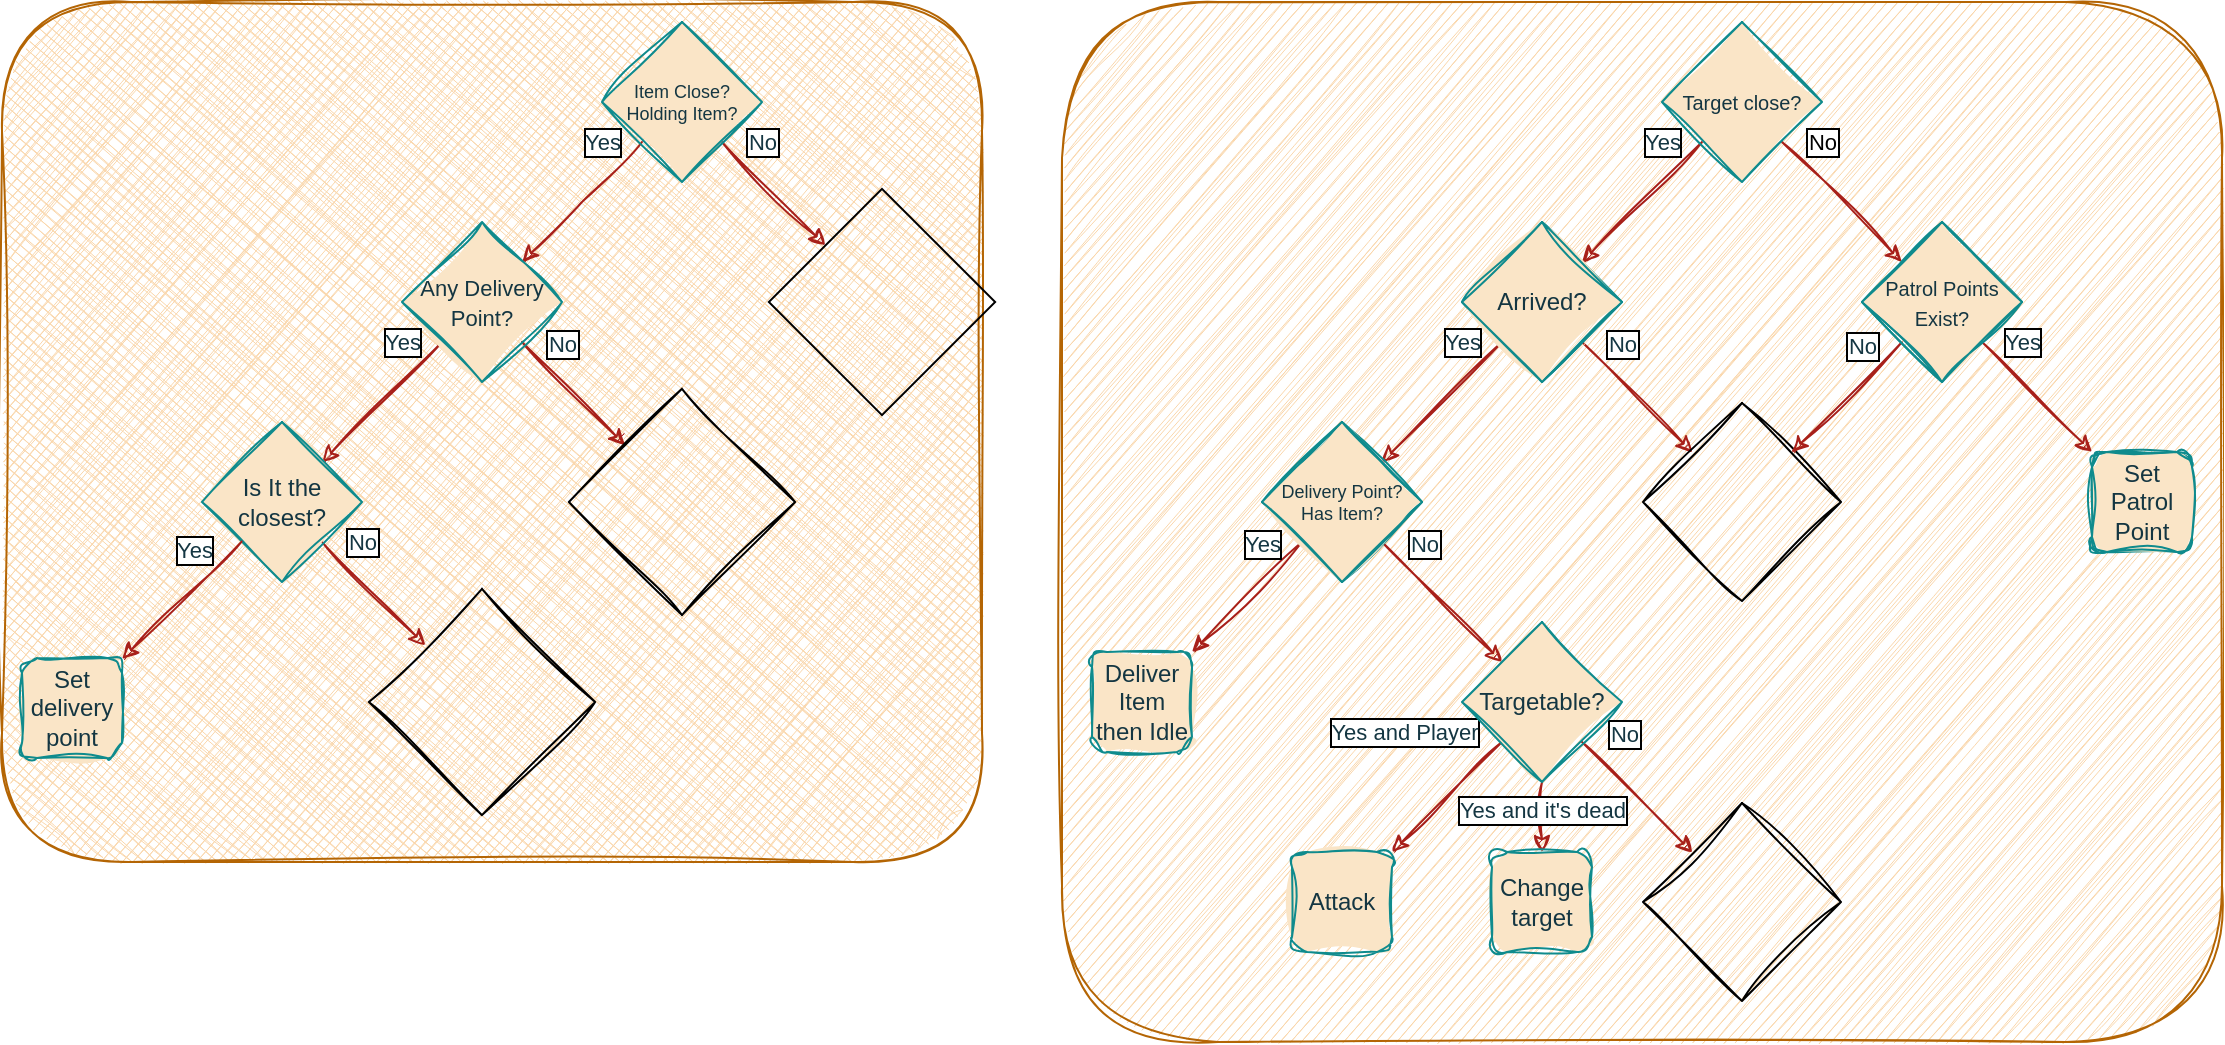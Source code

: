 <mxfile version="21.4.0" type="github">
  <diagram name="Page-1" id="PBjF0S1gfF1iQmg-wnNl">
    <mxGraphModel dx="1050" dy="538" grid="1" gridSize="10" guides="1" tooltips="1" connect="1" arrows="1" fold="1" page="1" pageScale="1" pageWidth="1169" pageHeight="827" math="0" shadow="0">
      <root>
        <mxCell id="0" />
        <mxCell id="1" parent="0" />
        <mxCell id="rl__5Bupo7yeQbn3KmcP-94" value="" style="rounded=1;whiteSpace=wrap;html=1;fillStyle=hachure;shadow=0;glass=0;fillColor=#fad7ac;strokeColor=#b46504;sketch=1;curveFitting=1;jiggle=2;sketchStyle=rough;" parent="1" vertex="1">
          <mxGeometry x="550" y="10" width="580" height="520" as="geometry" />
        </mxCell>
        <mxCell id="rl__5Bupo7yeQbn3KmcP-93" value="" style="rounded=1;whiteSpace=wrap;html=1;fillStyle=cross-hatch;sketch=1;curveFitting=1;jiggle=2;shadow=0;glass=0;fillColor=#fad7ac;strokeColor=#b46504;" parent="1" vertex="1">
          <mxGeometry x="20" y="10" width="490" height="430" as="geometry" />
        </mxCell>
        <mxCell id="rl__5Bupo7yeQbn3KmcP-3" value="" style="rounded=0;orthogonalLoop=1;jettySize=auto;html=1;exitX=0;exitY=1;exitDx=0;exitDy=0;sketch=1;curveFitting=1;jiggle=2;labelBackgroundColor=none;strokeColor=#A8201A;fontColor=default;" parent="1" source="rl__5Bupo7yeQbn3KmcP-1" target="rl__5Bupo7yeQbn3KmcP-2" edge="1">
          <mxGeometry relative="1" as="geometry">
            <Array as="points">
              <mxPoint x="310" y="110" />
            </Array>
          </mxGeometry>
        </mxCell>
        <mxCell id="rl__5Bupo7yeQbn3KmcP-55" value="&lt;div&gt;Yes&lt;/div&gt;" style="edgeLabel;html=1;align=center;verticalAlign=middle;resizable=0;points=[];labelBackgroundColor=default;fontColor=#143642;labelBorderColor=default;" parent="rl__5Bupo7yeQbn3KmcP-3" vertex="1" connectable="0">
          <mxGeometry x="-0.137" relative="1" as="geometry">
            <mxPoint x="6" y="-26" as="offset" />
          </mxGeometry>
        </mxCell>
        <mxCell id="rl__5Bupo7yeQbn3KmcP-19" style="rounded=0;orthogonalLoop=1;jettySize=auto;html=1;exitX=1;exitY=1;exitDx=0;exitDy=0;sketch=1;curveFitting=1;jiggle=2;labelBackgroundColor=none;strokeColor=#A8201A;fontColor=default;" parent="1" source="rl__5Bupo7yeQbn3KmcP-1" target="rl__5Bupo7yeQbn3KmcP-15" edge="1">
          <mxGeometry relative="1" as="geometry" />
        </mxCell>
        <mxCell id="rl__5Bupo7yeQbn3KmcP-56" value="&lt;div&gt;No&lt;/div&gt;" style="edgeLabel;html=1;align=center;verticalAlign=middle;resizable=0;points=[];labelBackgroundColor=default;fontColor=#143642;labelBorderColor=default;" parent="rl__5Bupo7yeQbn3KmcP-19" vertex="1" connectable="0">
          <mxGeometry x="-0.285" relative="1" as="geometry">
            <mxPoint x="1" y="-19" as="offset" />
          </mxGeometry>
        </mxCell>
        <mxCell id="rl__5Bupo7yeQbn3KmcP-1" value="&lt;div style=&quot;font-size: 9px;&quot;&gt;&lt;font style=&quot;font-size: 9px;&quot;&gt;Item Close?&lt;/font&gt;&lt;/div&gt;&lt;div style=&quot;font-size: 9px;&quot;&gt;&lt;font style=&quot;font-size: 9px;&quot;&gt;Holding Item?&lt;br&gt;&lt;/font&gt;&lt;/div&gt;" style="rhombus;whiteSpace=wrap;html=1;fontSize=10;verticalAlign=middle;horizontal=1;sketch=1;curveFitting=1;jiggle=2;labelBackgroundColor=none;fillColor=#FAE5C7;strokeColor=#0F8B8D;fontColor=#143642;fillStyle=solid;" parent="1" vertex="1">
          <mxGeometry x="320" y="20" width="80" height="80" as="geometry" />
        </mxCell>
        <mxCell id="rl__5Bupo7yeQbn3KmcP-24" value="" style="rounded=0;orthogonalLoop=1;jettySize=auto;html=1;sketch=1;curveFitting=1;jiggle=2;labelBackgroundColor=none;strokeColor=#A8201A;fontColor=default;" parent="1" source="rl__5Bupo7yeQbn3KmcP-2" target="rl__5Bupo7yeQbn3KmcP-23" edge="1">
          <mxGeometry relative="1" as="geometry" />
        </mxCell>
        <mxCell id="rl__5Bupo7yeQbn3KmcP-57" value="&lt;div&gt;Yes&lt;/div&gt;" style="edgeLabel;html=1;align=center;verticalAlign=middle;resizable=0;points=[];labelBackgroundColor=default;fontColor=#143642;labelBorderColor=default;" parent="rl__5Bupo7yeQbn3KmcP-24" vertex="1" connectable="0">
          <mxGeometry x="-0.269" relative="1" as="geometry">
            <mxPoint x="2" y="-22" as="offset" />
          </mxGeometry>
        </mxCell>
        <mxCell id="rl__5Bupo7yeQbn3KmcP-26" style="rounded=0;orthogonalLoop=1;jettySize=auto;html=1;sketch=1;curveFitting=1;jiggle=2;labelBackgroundColor=none;strokeColor=#A8201A;fontColor=default;" parent="1" source="rl__5Bupo7yeQbn3KmcP-2" target="rl__5Bupo7yeQbn3KmcP-25" edge="1">
          <mxGeometry relative="1" as="geometry" />
        </mxCell>
        <mxCell id="rl__5Bupo7yeQbn3KmcP-58" value="&lt;div&gt;No&lt;/div&gt;" style="edgeLabel;html=1;align=center;verticalAlign=middle;resizable=0;points=[];labelBackgroundColor=default;fontColor=#143642;labelBorderColor=default;" parent="rl__5Bupo7yeQbn3KmcP-26" vertex="1" connectable="0">
          <mxGeometry x="-0.539" y="1" relative="1" as="geometry">
            <mxPoint x="7" y="-11" as="offset" />
          </mxGeometry>
        </mxCell>
        <mxCell id="rl__5Bupo7yeQbn3KmcP-2" value="&lt;font style=&quot;font-size: 11px;&quot;&gt;Any Delivery Point?&lt;/font&gt;" style="rhombus;whiteSpace=wrap;html=1;sketch=1;curveFitting=1;jiggle=2;labelBackgroundColor=none;fillColor=#FAE5C7;strokeColor=#0F8B8D;fontColor=#143642;fillStyle=solid;" parent="1" vertex="1">
          <mxGeometry x="220" y="120" width="80" height="80" as="geometry" />
        </mxCell>
        <mxCell id="rl__5Bupo7yeQbn3KmcP-15" value="" style="shape=image;html=1;verticalAlign=top;verticalLabelPosition=bottom;labelBackgroundColor=none;imageAspect=0;aspect=fixed;image=https://cdn0.iconfinder.com/data/icons/phosphor-fill-vol-4/256/spiral-fill-128.png;imageBackground=none;imageBorder=none;rotation=135;direction=north;fillColor=#FAE5C7;strokeColor=#0F8B8D;fontColor=#143642;fillOpacity=75;" parent="1" vertex="1">
          <mxGeometry x="420" y="120" width="80" height="80" as="geometry" />
        </mxCell>
        <mxCell id="rl__5Bupo7yeQbn3KmcP-28" style="rounded=0;orthogonalLoop=1;jettySize=auto;html=1;sketch=1;curveFitting=1;jiggle=2;labelBackgroundColor=none;strokeColor=#A8201A;fontColor=default;" parent="1" source="rl__5Bupo7yeQbn3KmcP-23" target="rl__5Bupo7yeQbn3KmcP-27" edge="1">
          <mxGeometry relative="1" as="geometry" />
        </mxCell>
        <mxCell id="rl__5Bupo7yeQbn3KmcP-59" value="&lt;div&gt;No&lt;/div&gt;" style="edgeLabel;html=1;align=center;verticalAlign=middle;resizable=0;points=[];labelBackgroundColor=default;fontColor=#143642;labelBorderColor=default;" parent="rl__5Bupo7yeQbn3KmcP-28" vertex="1" connectable="0">
          <mxGeometry x="-0.539" y="-2" relative="1" as="geometry">
            <mxPoint x="9" y="-14" as="offset" />
          </mxGeometry>
        </mxCell>
        <mxCell id="rl__5Bupo7yeQbn3KmcP-23" value="Is It the closest?" style="rhombus;whiteSpace=wrap;html=1;sketch=1;curveFitting=1;jiggle=2;labelBackgroundColor=none;fillColor=#FAE5C7;strokeColor=#0F8B8D;fontColor=#143642;fillStyle=solid;" parent="1" vertex="1">
          <mxGeometry x="120" y="220" width="80" height="80" as="geometry" />
        </mxCell>
        <mxCell id="rl__5Bupo7yeQbn3KmcP-25" value="" style="shape=image;html=1;verticalAlign=top;verticalLabelPosition=bottom;labelBackgroundColor=none;imageAspect=0;aspect=fixed;image=https://cdn0.iconfinder.com/data/icons/phosphor-fill-vol-4/256/spiral-fill-128.png;imageBackground=none;imageBorder=none;rotation=135;direction=north;sketch=1;curveFitting=1;jiggle=2;fillColor=#FAE5C7;strokeColor=#0F8B8D;fontColor=#143642;fillOpacity=75;" parent="1" vertex="1">
          <mxGeometry x="320" y="220" width="80" height="80" as="geometry" />
        </mxCell>
        <mxCell id="rl__5Bupo7yeQbn3KmcP-27" value="" style="shape=image;html=1;verticalAlign=top;verticalLabelPosition=bottom;labelBackgroundColor=none;imageAspect=0;aspect=fixed;image=https://cdn0.iconfinder.com/data/icons/phosphor-fill-vol-4/256/spiral-fill-128.png;imageBackground=none;imageBorder=default;rotation=135;direction=north;sketch=1;curveFitting=1;jiggle=2;fillColor=#FAE5C7;strokeColor=#0F8B8D;fontColor=#143642;fillOpacity=75;" parent="1" vertex="1">
          <mxGeometry x="220" y="320" width="80" height="80" as="geometry" />
        </mxCell>
        <mxCell id="rl__5Bupo7yeQbn3KmcP-34" value="" style="rounded=0;orthogonalLoop=1;jettySize=auto;html=1;sketch=1;curveFitting=1;jiggle=2;labelBackgroundColor=none;strokeColor=#A8201A;fontColor=default;" parent="1" source="rl__5Bupo7yeQbn3KmcP-23" target="rl__5Bupo7yeQbn3KmcP-33" edge="1">
          <mxGeometry relative="1" as="geometry">
            <mxPoint x="140" y="280" as="sourcePoint" />
            <mxPoint x="80" y="320" as="targetPoint" />
          </mxGeometry>
        </mxCell>
        <mxCell id="rl__5Bupo7yeQbn3KmcP-60" value="Yes" style="edgeLabel;html=1;align=center;verticalAlign=middle;resizable=0;points=[];labelBackgroundColor=default;fontColor=#143642;labelBorderColor=default;" parent="rl__5Bupo7yeQbn3KmcP-34" vertex="1" connectable="0">
          <mxGeometry x="-0.285" y="1" relative="1" as="geometry">
            <mxPoint x="-3" y="-18" as="offset" />
          </mxGeometry>
        </mxCell>
        <mxCell id="rl__5Bupo7yeQbn3KmcP-33" value="&lt;div&gt;Set delivery point&lt;/div&gt;" style="rounded=1;whiteSpace=wrap;html=1;sketch=1;curveFitting=1;jiggle=2;labelBackgroundColor=none;fillColor=#FAE5C7;strokeColor=#0F8B8D;fontColor=#143642;fillStyle=solid;" parent="1" vertex="1">
          <mxGeometry x="30" y="338" width="50" height="50" as="geometry" />
        </mxCell>
        <mxCell id="rl__5Bupo7yeQbn3KmcP-37" value="" style="rounded=0;orthogonalLoop=1;jettySize=auto;html=1;exitX=0;exitY=1;exitDx=0;exitDy=0;sketch=1;curveFitting=1;jiggle=2;labelBackgroundColor=none;strokeColor=#A8201A;fontColor=default;" parent="1" source="rl__5Bupo7yeQbn3KmcP-39" target="rl__5Bupo7yeQbn3KmcP-42" edge="1">
          <mxGeometry relative="1" as="geometry" />
        </mxCell>
        <mxCell id="rl__5Bupo7yeQbn3KmcP-61" value="Yes" style="edgeLabel;html=1;align=center;verticalAlign=middle;resizable=0;points=[];labelBackgroundColor=default;fontColor=#143642;labelBorderColor=default;" parent="rl__5Bupo7yeQbn3KmcP-37" vertex="1" connectable="0">
          <mxGeometry x="-0.548" y="-2" relative="1" as="geometry">
            <mxPoint x="-5" y="-12" as="offset" />
          </mxGeometry>
        </mxCell>
        <mxCell id="rl__5Bupo7yeQbn3KmcP-38" style="rounded=0;orthogonalLoop=1;jettySize=auto;html=1;exitX=1;exitY=1;exitDx=0;exitDy=0;sketch=1;curveFitting=1;jiggle=2;labelBackgroundColor=none;strokeColor=#A8201A;fontColor=default;" parent="1" source="rl__5Bupo7yeQbn3KmcP-39" target="rl__5Bupo7yeQbn3KmcP-85" edge="1">
          <mxGeometry relative="1" as="geometry">
            <mxPoint x="961.716" y="131.716" as="targetPoint" />
          </mxGeometry>
        </mxCell>
        <mxCell id="yZFsFho2u4ve9HUeRBpO-1" value="No" style="edgeLabel;html=1;align=center;verticalAlign=middle;resizable=0;points=[];labelBorderColor=default;" vertex="1" connectable="0" parent="rl__5Bupo7yeQbn3KmcP-38">
          <mxGeometry x="-0.489" y="1" relative="1" as="geometry">
            <mxPoint x="4" y="-15" as="offset" />
          </mxGeometry>
        </mxCell>
        <mxCell id="rl__5Bupo7yeQbn3KmcP-39" value="Target close?" style="rhombus;whiteSpace=wrap;html=1;fontSize=10;verticalAlign=middle;horizontal=1;sketch=1;curveFitting=1;jiggle=2;labelBackgroundColor=none;fillColor=#FAE5C7;strokeColor=#0F8B8D;fontColor=#143642;fillStyle=solid;" parent="1" vertex="1">
          <mxGeometry x="850" y="20" width="80" height="80" as="geometry" />
        </mxCell>
        <mxCell id="rl__5Bupo7yeQbn3KmcP-40" value="" style="rounded=0;orthogonalLoop=1;jettySize=auto;html=1;sketch=1;curveFitting=1;jiggle=2;labelBackgroundColor=none;strokeColor=#A8201A;fontColor=default;" parent="1" source="rl__5Bupo7yeQbn3KmcP-42" target="rl__5Bupo7yeQbn3KmcP-45" edge="1">
          <mxGeometry relative="1" as="geometry" />
        </mxCell>
        <mxCell id="rl__5Bupo7yeQbn3KmcP-62" value="Yes" style="edgeLabel;html=1;align=center;verticalAlign=middle;resizable=0;points=[];labelBackgroundColor=default;fontColor=#143642;labelBorderColor=default;" parent="rl__5Bupo7yeQbn3KmcP-40" vertex="1" connectable="0">
          <mxGeometry x="-0.26" y="-1" relative="1" as="geometry">
            <mxPoint x="3" y="-22" as="offset" />
          </mxGeometry>
        </mxCell>
        <mxCell id="rl__5Bupo7yeQbn3KmcP-41" style="rounded=0;orthogonalLoop=1;jettySize=auto;html=1;sketch=1;curveFitting=1;jiggle=2;labelBackgroundColor=none;strokeColor=#A8201A;fontColor=default;" parent="1" source="rl__5Bupo7yeQbn3KmcP-42" target="rl__5Bupo7yeQbn3KmcP-46" edge="1">
          <mxGeometry relative="1" as="geometry" />
        </mxCell>
        <mxCell id="rl__5Bupo7yeQbn3KmcP-86" value="No" style="edgeLabel;html=1;align=center;verticalAlign=middle;resizable=0;points=[];labelBackgroundColor=default;fontColor=#143642;labelBorderColor=default;" parent="rl__5Bupo7yeQbn3KmcP-41" vertex="1" connectable="0">
          <mxGeometry x="-0.405" y="-1" relative="1" as="geometry">
            <mxPoint x="4" y="-16" as="offset" />
          </mxGeometry>
        </mxCell>
        <mxCell id="rl__5Bupo7yeQbn3KmcP-42" value="Arrived?" style="rhombus;whiteSpace=wrap;html=1;sketch=1;curveFitting=1;jiggle=2;labelBackgroundColor=none;fillColor=#FAE5C7;strokeColor=#0F8B8D;fontColor=#143642;" parent="1" vertex="1">
          <mxGeometry x="750" y="120" width="80" height="80" as="geometry" />
        </mxCell>
        <mxCell id="rl__5Bupo7yeQbn3KmcP-44" style="rounded=0;orthogonalLoop=1;jettySize=auto;html=1;endArrow=classic;endFill=1;sketch=1;curveFitting=1;jiggle=2;labelBackgroundColor=none;strokeColor=#A8201A;fontColor=default;" parent="1" source="rl__5Bupo7yeQbn3KmcP-45" target="rl__5Bupo7yeQbn3KmcP-50" edge="1">
          <mxGeometry relative="1" as="geometry">
            <mxPoint x="761.716" y="331.716" as="targetPoint" />
          </mxGeometry>
        </mxCell>
        <mxCell id="rl__5Bupo7yeQbn3KmcP-80" value="No" style="edgeLabel;html=1;align=center;verticalAlign=middle;resizable=0;points=[];labelBackgroundColor=default;fontColor=#143642;labelBorderColor=default;" parent="rl__5Bupo7yeQbn3KmcP-44" vertex="1" connectable="0">
          <mxGeometry x="-0.258" relative="1" as="geometry">
            <mxPoint x="-2" y="-22" as="offset" />
          </mxGeometry>
        </mxCell>
        <mxCell id="rl__5Bupo7yeQbn3KmcP-45" value="&lt;div style=&quot;font-size: 9px;&quot;&gt;&lt;font style=&quot;font-size: 9px;&quot;&gt;Delivery Point?&lt;/font&gt;&lt;/div&gt;&lt;div style=&quot;font-size: 9px;&quot;&gt;&lt;font style=&quot;font-size: 9px;&quot;&gt;Has Item?&lt;br&gt;&lt;/font&gt;&lt;/div&gt;" style="rhombus;whiteSpace=wrap;html=1;sketch=1;curveFitting=1;jiggle=2;labelBackgroundColor=none;fillColor=#FAE5C7;strokeColor=#0F8B8D;fontColor=#143642;" parent="1" vertex="1">
          <mxGeometry x="650" y="220" width="80" height="80" as="geometry" />
        </mxCell>
        <mxCell id="rl__5Bupo7yeQbn3KmcP-46" value="" style="shape=image;html=1;verticalAlign=top;verticalLabelPosition=bottom;labelBackgroundColor=none;imageAspect=0;aspect=fixed;image=https://cdn0.iconfinder.com/data/icons/phosphor-fill-vol-4/256/spiral-fill-128.png;imageBackground=none;imageBorder=default;rotation=135;direction=north;sketch=1;curveFitting=1;jiggle=2;fillColor=#FAE5C7;strokeColor=#0F8B8D;fontColor=#143642;fillOpacity=75;sketchStyle=rough;" parent="1" vertex="1">
          <mxGeometry x="855" y="225" width="70" height="70" as="geometry" />
        </mxCell>
        <mxCell id="rl__5Bupo7yeQbn3KmcP-48" value="" style="rounded=0;orthogonalLoop=1;jettySize=auto;html=1;sketch=1;curveFitting=1;jiggle=2;labelBackgroundColor=none;strokeColor=#A8201A;fontColor=default;" parent="1" source="rl__5Bupo7yeQbn3KmcP-45" target="rl__5Bupo7yeQbn3KmcP-49" edge="1">
          <mxGeometry relative="1" as="geometry">
            <mxPoint x="670" y="280" as="sourcePoint" />
            <mxPoint x="610" y="320" as="targetPoint" />
          </mxGeometry>
        </mxCell>
        <mxCell id="rl__5Bupo7yeQbn3KmcP-54" value="&lt;div&gt;Yes&lt;/div&gt;" style="edgeLabel;html=1;align=center;verticalAlign=middle;resizable=0;points=[];labelBackgroundColor=default;fontColor=#143642;labelBorderColor=default;" parent="rl__5Bupo7yeQbn3KmcP-48" vertex="1" connectable="0">
          <mxGeometry x="-0.349" y="-2" relative="1" as="geometry">
            <mxPoint x="-1" y="-16" as="offset" />
          </mxGeometry>
        </mxCell>
        <mxCell id="rl__5Bupo7yeQbn3KmcP-49" value="Deliver Item then Idle" style="rounded=1;whiteSpace=wrap;html=1;sketch=1;curveFitting=1;jiggle=2;labelBackgroundColor=none;fillColor=#FAE5C7;strokeColor=#0F8B8D;fontColor=#143642;fillStyle=solid;" parent="1" vertex="1">
          <mxGeometry x="565" y="335" width="50" height="50" as="geometry" />
        </mxCell>
        <mxCell id="rl__5Bupo7yeQbn3KmcP-75" style="rounded=0;orthogonalLoop=1;jettySize=auto;html=1;exitX=0;exitY=1;exitDx=0;exitDy=0;sketch=1;curveFitting=1;jiggle=2;labelBackgroundColor=none;strokeColor=#A8201A;fontColor=default;" parent="1" source="rl__5Bupo7yeQbn3KmcP-50" target="rl__5Bupo7yeQbn3KmcP-74" edge="1">
          <mxGeometry relative="1" as="geometry" />
        </mxCell>
        <mxCell id="rl__5Bupo7yeQbn3KmcP-76" value="Yes and Player" style="edgeLabel;html=1;align=center;verticalAlign=middle;resizable=0;points=[];labelBackgroundColor=default;fontColor=#143642;labelBorderColor=default;" parent="rl__5Bupo7yeQbn3KmcP-75" vertex="1" connectable="0">
          <mxGeometry relative="1" as="geometry">
            <mxPoint x="-22" y="-33" as="offset" />
          </mxGeometry>
        </mxCell>
        <mxCell id="rl__5Bupo7yeQbn3KmcP-78" style="rounded=0;orthogonalLoop=1;jettySize=auto;html=1;sketch=1;curveFitting=1;jiggle=2;labelBackgroundColor=none;strokeColor=#A8201A;fontColor=default;" parent="1" source="rl__5Bupo7yeQbn3KmcP-50" target="rl__5Bupo7yeQbn3KmcP-77" edge="1">
          <mxGeometry relative="1" as="geometry" />
        </mxCell>
        <mxCell id="rl__5Bupo7yeQbn3KmcP-79" value="Yes and it&#39;s dead" style="edgeLabel;html=1;align=center;verticalAlign=middle;resizable=0;points=[];labelBackgroundColor=default;fontColor=#143642;labelBorderColor=default;" parent="rl__5Bupo7yeQbn3KmcP-78" vertex="1" connectable="0">
          <mxGeometry relative="1" as="geometry">
            <mxPoint y="-4" as="offset" />
          </mxGeometry>
        </mxCell>
        <mxCell id="rl__5Bupo7yeQbn3KmcP-83" style="rounded=0;orthogonalLoop=1;jettySize=auto;html=1;sketch=1;curveFitting=1;jiggle=2;labelBackgroundColor=none;strokeColor=#A8201A;fontColor=default;" parent="1" source="rl__5Bupo7yeQbn3KmcP-50" target="rl__5Bupo7yeQbn3KmcP-82" edge="1">
          <mxGeometry relative="1" as="geometry" />
        </mxCell>
        <mxCell id="rl__5Bupo7yeQbn3KmcP-84" value="&lt;div&gt;No&lt;/div&gt;" style="edgeLabel;html=1;align=center;verticalAlign=middle;resizable=0;points=[];labelBackgroundColor=default;fontColor=#143642;labelBorderColor=default;" parent="rl__5Bupo7yeQbn3KmcP-83" vertex="1" connectable="0">
          <mxGeometry x="-0.648" y="-1" relative="1" as="geometry">
            <mxPoint x="12" y="-15" as="offset" />
          </mxGeometry>
        </mxCell>
        <mxCell id="rl__5Bupo7yeQbn3KmcP-50" value="Targetable?" style="rhombus;whiteSpace=wrap;html=1;sketch=1;curveFitting=1;jiggle=2;labelBackgroundColor=none;fillColor=#FAE5C7;strokeColor=#0F8B8D;fontColor=#143642;fillStyle=solid;" parent="1" vertex="1">
          <mxGeometry x="750" y="320" width="80" height="80" as="geometry" />
        </mxCell>
        <mxCell id="rl__5Bupo7yeQbn3KmcP-74" value="Attack" style="rounded=1;whiteSpace=wrap;html=1;sketch=1;curveFitting=1;jiggle=2;labelBackgroundColor=none;fillColor=#FAE5C7;strokeColor=#0F8B8D;fontColor=#143642;fillStyle=solid;" parent="1" vertex="1">
          <mxGeometry x="665" y="435" width="50" height="50" as="geometry" />
        </mxCell>
        <mxCell id="rl__5Bupo7yeQbn3KmcP-77" value="Change target" style="rounded=1;whiteSpace=wrap;html=1;sketch=1;curveFitting=1;jiggle=2;labelBackgroundColor=none;fillColor=#FAE5C7;strokeColor=#0F8B8D;fontColor=#143642;fillStyle=solid;" parent="1" vertex="1">
          <mxGeometry x="765" y="435" width="50" height="50" as="geometry" />
        </mxCell>
        <mxCell id="rl__5Bupo7yeQbn3KmcP-82" value="" style="shape=image;html=1;verticalAlign=top;verticalLabelPosition=bottom;labelBackgroundColor=none;imageAspect=0;aspect=fixed;image=https://cdn0.iconfinder.com/data/icons/phosphor-fill-vol-4/256/spiral-fill-128.png;imageBackground=none;imageBorder=default;rotation=135;direction=north;sketch=1;curveFitting=1;jiggle=2;fillColor=#FAE5C7;strokeColor=#0F8B8D;fontColor=#143642;fillOpacity=75;" parent="1" vertex="1">
          <mxGeometry x="855" y="425" width="70" height="70" as="geometry" />
        </mxCell>
        <mxCell id="rl__5Bupo7yeQbn3KmcP-87" style="rounded=0;orthogonalLoop=1;jettySize=auto;html=1;sketch=1;curveFitting=1;jiggle=2;labelBackgroundColor=none;strokeColor=#A8201A;fontColor=default;" parent="1" source="rl__5Bupo7yeQbn3KmcP-85" target="rl__5Bupo7yeQbn3KmcP-46" edge="1">
          <mxGeometry relative="1" as="geometry" />
        </mxCell>
        <mxCell id="rl__5Bupo7yeQbn3KmcP-88" value="No" style="edgeLabel;html=1;align=center;verticalAlign=middle;resizable=0;points=[];labelBackgroundColor=default;fontColor=#143642;labelBorderColor=default;" parent="rl__5Bupo7yeQbn3KmcP-87" vertex="1" connectable="0">
          <mxGeometry x="-0.359" y="1" relative="1" as="geometry">
            <mxPoint x="-3" y="-17" as="offset" />
          </mxGeometry>
        </mxCell>
        <mxCell id="rl__5Bupo7yeQbn3KmcP-90" style="rounded=0;orthogonalLoop=1;jettySize=auto;html=1;exitX=1;exitY=1;exitDx=0;exitDy=0;sketch=1;curveFitting=1;jiggle=2;labelBackgroundColor=none;strokeColor=#A8201A;fontColor=default;" parent="1" source="rl__5Bupo7yeQbn3KmcP-85" target="rl__5Bupo7yeQbn3KmcP-91" edge="1">
          <mxGeometry relative="1" as="geometry">
            <mxPoint x="1070" y="240" as="targetPoint" />
          </mxGeometry>
        </mxCell>
        <mxCell id="rl__5Bupo7yeQbn3KmcP-92" value="Yes" style="edgeLabel;html=1;align=center;verticalAlign=middle;resizable=0;points=[];labelBackgroundColor=default;fontColor=#143642;labelBorderColor=default;" parent="rl__5Bupo7yeQbn3KmcP-90" vertex="1" connectable="0">
          <mxGeometry x="-0.52" y="-3" relative="1" as="geometry">
            <mxPoint x="9" y="-15" as="offset" />
          </mxGeometry>
        </mxCell>
        <mxCell id="rl__5Bupo7yeQbn3KmcP-85" value="&lt;div align=&quot;center&quot;&gt;&lt;font style=&quot;font-size: 10px;&quot;&gt;Patrol Points Exist?&lt;/font&gt;&lt;/div&gt;" style="rhombus;whiteSpace=wrap;html=1;align=center;sketch=1;curveFitting=1;jiggle=2;labelBackgroundColor=none;fillColor=#FAE5C7;strokeColor=#0F8B8D;fontColor=#143642;" parent="1" vertex="1">
          <mxGeometry x="950" y="120" width="80" height="80" as="geometry" />
        </mxCell>
        <mxCell id="rl__5Bupo7yeQbn3KmcP-91" value="Set Patrol Point" style="rounded=1;whiteSpace=wrap;html=1;sketch=1;curveFitting=1;jiggle=2;labelBackgroundColor=none;fillColor=#FAE5C7;strokeColor=#0F8B8D;fontColor=#143642;" parent="1" vertex="1">
          <mxGeometry x="1065" y="235" width="50" height="50" as="geometry" />
        </mxCell>
        <mxCell id="rl__5Bupo7yeQbn3KmcP-95" value="&lt;div align=&quot;center&quot;&gt;&lt;font style=&quot;font-size: 10px;&quot;&gt;Patrol Points Exist?&lt;/font&gt;&lt;/div&gt;" style="rhombus;whiteSpace=wrap;html=1;align=center;sketch=1;curveFitting=1;jiggle=2;labelBackgroundColor=none;fillColor=#FAE5C7;strokeColor=#0F8B8D;fontColor=#143642;fillStyle=solid;" parent="1" vertex="1">
          <mxGeometry x="950" y="120" width="80" height="80" as="geometry" />
        </mxCell>
        <mxCell id="rl__5Bupo7yeQbn3KmcP-96" value="Arrived?" style="rhombus;whiteSpace=wrap;html=1;sketch=1;curveFitting=1;jiggle=2;labelBackgroundColor=none;fillColor=#FAE5C7;strokeColor=#0F8B8D;fontColor=#143642;fillStyle=solid;" parent="1" vertex="1">
          <mxGeometry x="750" y="120" width="80" height="80" as="geometry" />
        </mxCell>
        <mxCell id="rl__5Bupo7yeQbn3KmcP-97" value="Set Patrol Point" style="rounded=1;whiteSpace=wrap;html=1;sketch=1;curveFitting=1;jiggle=2;labelBackgroundColor=none;fillColor=#FAE5C7;strokeColor=#0F8B8D;fontColor=#143642;fillStyle=solid;" parent="1" vertex="1">
          <mxGeometry x="1065" y="235" width="50" height="50" as="geometry" />
        </mxCell>
        <mxCell id="rl__5Bupo7yeQbn3KmcP-98" value="&lt;div style=&quot;font-size: 9px;&quot;&gt;&lt;font style=&quot;font-size: 9px;&quot;&gt;Delivery Point?&lt;/font&gt;&lt;/div&gt;&lt;div style=&quot;font-size: 9px;&quot;&gt;&lt;font style=&quot;font-size: 9px;&quot;&gt;Has Item?&lt;br&gt;&lt;/font&gt;&lt;/div&gt;" style="rhombus;whiteSpace=wrap;html=1;sketch=1;curveFitting=1;jiggle=2;labelBackgroundColor=none;fillColor=#FAE5C7;strokeColor=#0F8B8D;fontColor=#143642;fillStyle=solid;" parent="1" vertex="1">
          <mxGeometry x="650" y="220" width="80" height="80" as="geometry" />
        </mxCell>
        <mxCell id="7FmxUsSSsAroglW-r4Ed-2" value="" style="shape=image;html=1;verticalAlign=top;verticalLabelPosition=bottom;labelBackgroundColor=none;imageAspect=0;aspect=fixed;image=https://cdn0.iconfinder.com/data/icons/phosphor-fill-vol-4/256/spiral-fill-128.png;imageBackground=none;imageBorder=default;rotation=135;direction=north;fillColor=#FAE5C7;strokeColor=#0F8B8D;fontColor=#143642;fillOpacity=75;" parent="1" vertex="1">
          <mxGeometry x="420" y="120" width="80" height="80" as="geometry" />
        </mxCell>
        <mxCell id="7FmxUsSSsAroglW-r4Ed-3" value="" style="shape=image;html=1;verticalAlign=top;verticalLabelPosition=bottom;labelBackgroundColor=none;imageAspect=0;aspect=fixed;image=https://cdn0.iconfinder.com/data/icons/phosphor-fill-vol-4/256/spiral-fill-128.png;imageBackground=none;imageBorder=default;rotation=135;direction=north;sketch=1;curveFitting=1;jiggle=2;fillColor=#FAE5C7;strokeColor=#0F8B8D;fontColor=#143642;fillOpacity=75;" parent="1" vertex="1">
          <mxGeometry x="320" y="220" width="80" height="80" as="geometry" />
        </mxCell>
      </root>
    </mxGraphModel>
  </diagram>
</mxfile>
